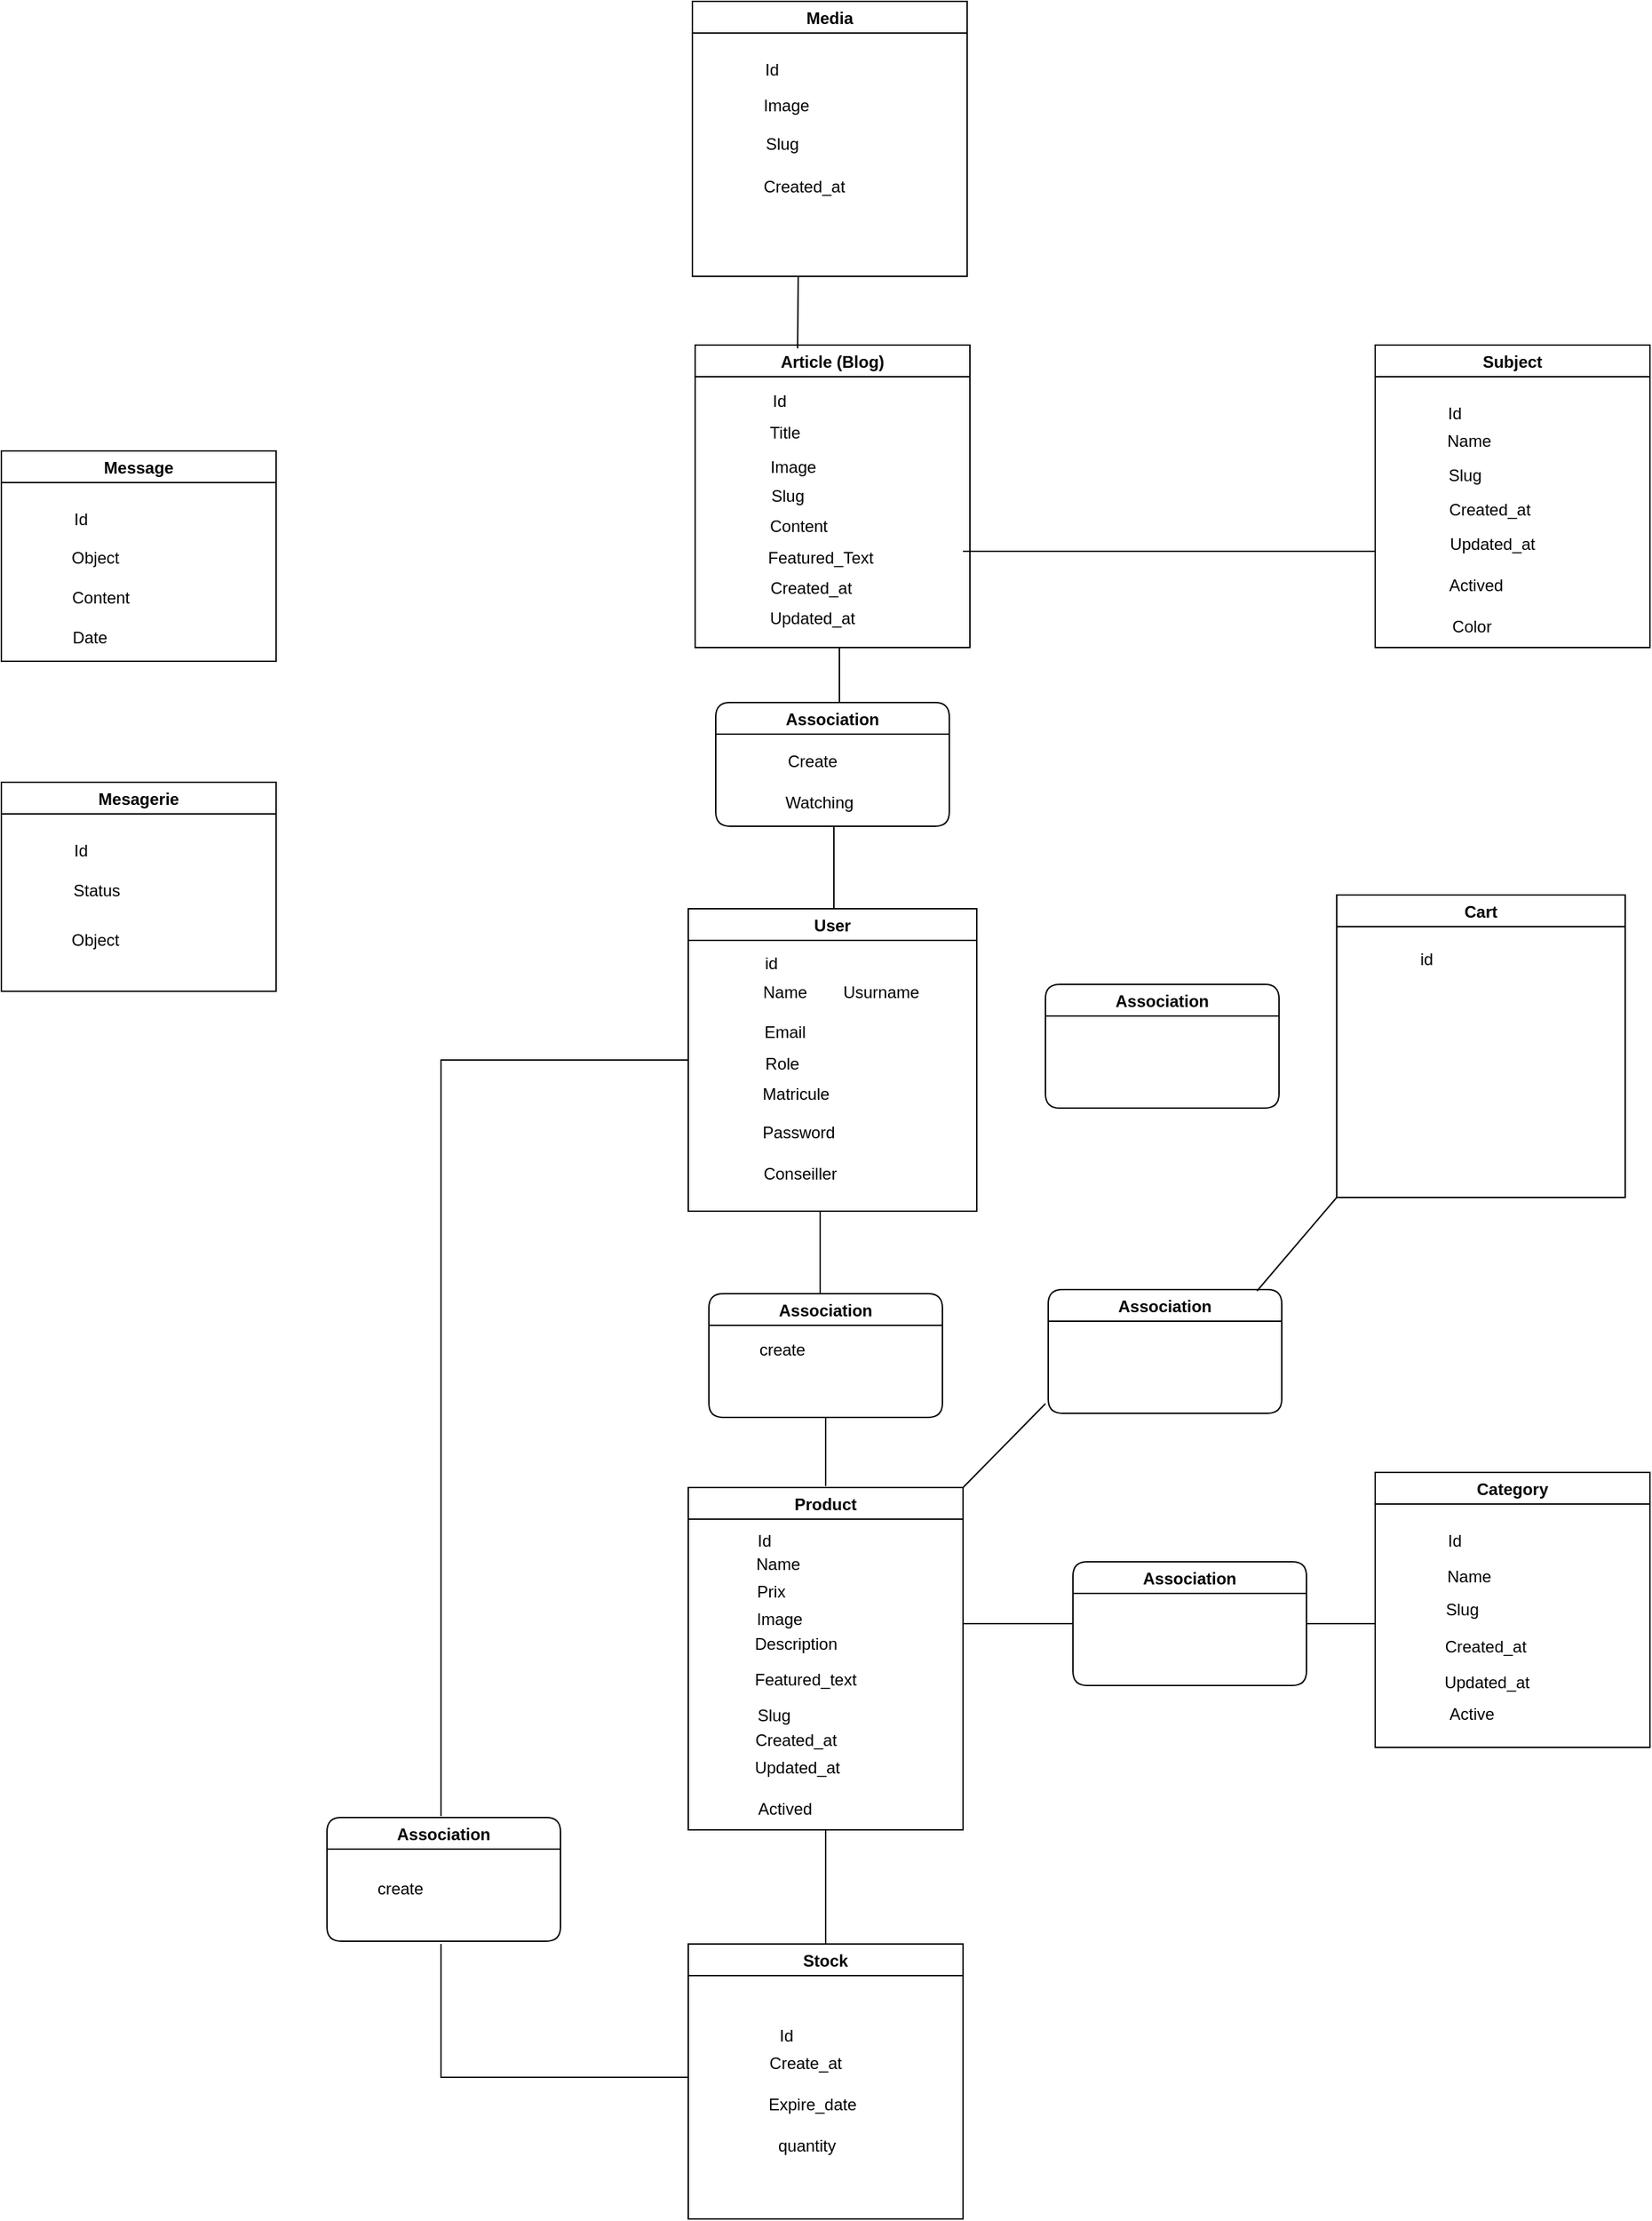 <mxfile version="22.1.18" type="github">
  <diagram id="-cj11i8ElzjxEUUUS1FS" name="Page-1">
    <mxGraphModel dx="2350" dy="2074" grid="1" gridSize="10" guides="1" tooltips="1" connect="1" arrows="1" fold="1" page="1" pageScale="1" pageWidth="850" pageHeight="1100" math="0" shadow="0">
      <root>
        <mxCell id="0" />
        <mxCell id="1" parent="0" />
        <mxCell id="e08KyJqX-MXGUBv71Hv4-2" value="Product" style="swimlane;" parent="1" vertex="1">
          <mxGeometry x="100" y="161" width="200" height="249" as="geometry" />
        </mxCell>
        <mxCell id="e08KyJqX-MXGUBv71Hv4-11" value="Id" style="text;html=1;align=center;verticalAlign=middle;resizable=0;points=[];autosize=1;strokeColor=none;fillColor=none;" parent="e08KyJqX-MXGUBv71Hv4-2" vertex="1">
          <mxGeometry x="40" y="29" width="30" height="20" as="geometry" />
        </mxCell>
        <mxCell id="e08KyJqX-MXGUBv71Hv4-12" value="Name" style="text;html=1;align=center;verticalAlign=middle;resizable=0;points=[];autosize=1;strokeColor=none;fillColor=none;" parent="e08KyJqX-MXGUBv71Hv4-2" vertex="1">
          <mxGeometry x="40" y="46" width="50" height="20" as="geometry" />
        </mxCell>
        <mxCell id="e08KyJqX-MXGUBv71Hv4-13" value="Slug" style="text;html=1;align=center;verticalAlign=middle;resizable=0;points=[];autosize=1;strokeColor=none;fillColor=none;" parent="e08KyJqX-MXGUBv71Hv4-2" vertex="1">
          <mxGeometry x="42" y="156" width="40" height="20" as="geometry" />
        </mxCell>
        <mxCell id="e08KyJqX-MXGUBv71Hv4-15" value="Description" style="text;html=1;align=center;verticalAlign=middle;resizable=0;points=[];autosize=1;strokeColor=none;fillColor=none;" parent="e08KyJqX-MXGUBv71Hv4-2" vertex="1">
          <mxGeometry x="38" y="99" width="80" height="30" as="geometry" />
        </mxCell>
        <mxCell id="cWcVKITDj5nMCINKGUTs-30" value="Actived" style="text;html=1;align=center;verticalAlign=middle;resizable=0;points=[];autosize=1;strokeColor=none;fillColor=none;" vertex="1" parent="e08KyJqX-MXGUBv71Hv4-2">
          <mxGeometry x="40" y="219" width="60" height="30" as="geometry" />
        </mxCell>
        <mxCell id="e08KyJqX-MXGUBv71Hv4-3" value="Category" style="swimlane;" parent="1" vertex="1">
          <mxGeometry x="600" y="150" width="200" height="200" as="geometry">
            <mxRectangle x="600" y="160" width="80" height="23" as="alternateBounds" />
          </mxGeometry>
        </mxCell>
        <mxCell id="e08KyJqX-MXGUBv71Hv4-8" value="Id" style="text;html=1;align=left;verticalAlign=middle;resizable=0;points=[];autosize=1;strokeColor=none;fillColor=none;" parent="e08KyJqX-MXGUBv71Hv4-3" vertex="1">
          <mxGeometry x="51" y="40" width="30" height="20" as="geometry" />
        </mxCell>
        <mxCell id="e08KyJqX-MXGUBv71Hv4-10" value="Name" style="text;html=1;align=center;verticalAlign=middle;resizable=0;points=[];autosize=1;strokeColor=none;fillColor=none;" parent="e08KyJqX-MXGUBv71Hv4-3" vertex="1">
          <mxGeometry x="43" y="66" width="50" height="20" as="geometry" />
        </mxCell>
        <mxCell id="e08KyJqX-MXGUBv71Hv4-4" value="Association" style="swimlane;gradientColor=none;rounded=1;startSize=23;" parent="1" vertex="1">
          <mxGeometry x="380" y="215" width="170" height="90" as="geometry" />
        </mxCell>
        <mxCell id="e08KyJqX-MXGUBv71Hv4-5" value="" style="endArrow=none;html=1;rounded=0;exitX=1;exitY=0.5;exitDx=0;exitDy=0;" parent="1" source="e08KyJqX-MXGUBv71Hv4-4" edge="1">
          <mxGeometry width="50" height="50" relative="1" as="geometry">
            <mxPoint x="540" y="285" as="sourcePoint" />
            <mxPoint x="600" y="260" as="targetPoint" />
          </mxGeometry>
        </mxCell>
        <mxCell id="e08KyJqX-MXGUBv71Hv4-14" value="" style="endArrow=none;html=1;rounded=0;entryX=0;entryY=0.5;entryDx=0;entryDy=0;" parent="1" target="e08KyJqX-MXGUBv71Hv4-4" edge="1">
          <mxGeometry width="50" height="50" relative="1" as="geometry">
            <mxPoint x="300" y="260" as="sourcePoint" />
            <mxPoint x="380" y="250" as="targetPoint" />
          </mxGeometry>
        </mxCell>
        <mxCell id="e08KyJqX-MXGUBv71Hv4-19" value="Created_at" style="text;html=1;align=center;verticalAlign=middle;resizable=0;points=[];autosize=1;strokeColor=none;fillColor=none;" parent="1" vertex="1">
          <mxGeometry x="645" y="267" width="70" height="20" as="geometry" />
        </mxCell>
        <mxCell id="e08KyJqX-MXGUBv71Hv4-20" value="Created_at" style="text;html=1;align=center;verticalAlign=middle;resizable=0;points=[];autosize=1;strokeColor=none;fillColor=none;" parent="1" vertex="1">
          <mxGeometry x="143" y="335" width="70" height="20" as="geometry" />
        </mxCell>
        <mxCell id="e08KyJqX-MXGUBv71Hv4-21" value="Slug" style="text;html=1;align=center;verticalAlign=middle;resizable=0;points=[];autosize=1;strokeColor=none;fillColor=none;" parent="1" vertex="1">
          <mxGeometry x="643" y="240" width="40" height="20" as="geometry" />
        </mxCell>
        <mxCell id="e08KyJqX-MXGUBv71Hv4-22" value="Stock" style="swimlane;rounded=0;gradientColor=none;" parent="1" vertex="1">
          <mxGeometry x="100" y="493" width="200" height="200" as="geometry" />
        </mxCell>
        <mxCell id="e08KyJqX-MXGUBv71Hv4-33" value="quantity" style="text;html=1;align=center;verticalAlign=middle;resizable=0;points=[];autosize=1;strokeColor=none;fillColor=none;" parent="e08KyJqX-MXGUBv71Hv4-22" vertex="1">
          <mxGeometry x="56" y="137" width="60" height="20" as="geometry" />
        </mxCell>
        <mxCell id="e08KyJqX-MXGUBv71Hv4-34" value="Expire_date" style="text;html=1;align=center;verticalAlign=middle;resizable=0;points=[];autosize=1;strokeColor=none;fillColor=none;" parent="e08KyJqX-MXGUBv71Hv4-22" vertex="1">
          <mxGeometry x="50" y="107" width="80" height="20" as="geometry" />
        </mxCell>
        <mxCell id="e08KyJqX-MXGUBv71Hv4-31" value="Create_at" style="text;html=1;align=center;verticalAlign=middle;resizable=0;points=[];autosize=1;strokeColor=none;fillColor=none;" parent="e08KyJqX-MXGUBv71Hv4-22" vertex="1">
          <mxGeometry x="50" y="77" width="70" height="20" as="geometry" />
        </mxCell>
        <mxCell id="e08KyJqX-MXGUBv71Hv4-30" value="Id" style="text;html=1;align=center;verticalAlign=middle;resizable=0;points=[];autosize=1;strokeColor=none;fillColor=none;" parent="e08KyJqX-MXGUBv71Hv4-22" vertex="1">
          <mxGeometry x="56" y="57" width="30" height="20" as="geometry" />
        </mxCell>
        <mxCell id="e08KyJqX-MXGUBv71Hv4-23" value="" style="endArrow=none;html=1;rounded=0;entryX=0.5;entryY=1;entryDx=0;entryDy=0;" parent="1" source="e08KyJqX-MXGUBv71Hv4-22" target="e08KyJqX-MXGUBv71Hv4-2" edge="1">
          <mxGeometry width="50" height="50" relative="1" as="geometry">
            <mxPoint x="154" y="420" as="sourcePoint" />
            <mxPoint x="190" y="360" as="targetPoint" />
          </mxGeometry>
        </mxCell>
        <mxCell id="e08KyJqX-MXGUBv71Hv4-24" value="User" style="swimlane;rounded=0;gradientColor=none;" parent="1" vertex="1">
          <mxGeometry x="100" y="-260" width="210" height="220" as="geometry" />
        </mxCell>
        <mxCell id="e08KyJqX-MXGUBv71Hv4-28" value="Email" style="text;html=1;align=center;verticalAlign=middle;resizable=0;points=[];autosize=1;strokeColor=none;fillColor=none;" parent="e08KyJqX-MXGUBv71Hv4-24" vertex="1">
          <mxGeometry x="45" y="75" width="50" height="30" as="geometry" />
        </mxCell>
        <mxCell id="e08KyJqX-MXGUBv71Hv4-29" value="Role" style="text;html=1;align=center;verticalAlign=middle;resizable=0;points=[];autosize=1;strokeColor=none;fillColor=none;" parent="e08KyJqX-MXGUBv71Hv4-24" vertex="1">
          <mxGeometry x="48" y="103" width="40" height="20" as="geometry" />
        </mxCell>
        <mxCell id="e08KyJqX-MXGUBv71Hv4-27" value="Name" style="text;html=1;align=center;verticalAlign=middle;resizable=0;points=[];autosize=1;strokeColor=none;fillColor=none;" parent="e08KyJqX-MXGUBv71Hv4-24" vertex="1">
          <mxGeometry x="40" y="46" width="60" height="30" as="geometry" />
        </mxCell>
        <mxCell id="e08KyJqX-MXGUBv71Hv4-26" value="id" style="text;html=1;align=center;verticalAlign=middle;resizable=0;points=[];autosize=1;strokeColor=none;fillColor=none;" parent="e08KyJqX-MXGUBv71Hv4-24" vertex="1">
          <mxGeometry x="50" y="30" width="20" height="20" as="geometry" />
        </mxCell>
        <mxCell id="cWcVKITDj5nMCINKGUTs-21" value="Matricule" style="text;html=1;align=center;verticalAlign=middle;resizable=0;points=[];autosize=1;strokeColor=none;fillColor=none;" vertex="1" parent="e08KyJqX-MXGUBv71Hv4-24">
          <mxGeometry x="43" y="120" width="70" height="30" as="geometry" />
        </mxCell>
        <mxCell id="cWcVKITDj5nMCINKGUTs-22" value="Usurname" style="text;html=1;align=center;verticalAlign=middle;resizable=0;points=[];autosize=1;strokeColor=none;fillColor=none;" vertex="1" parent="e08KyJqX-MXGUBv71Hv4-24">
          <mxGeometry x="100" y="46" width="80" height="30" as="geometry" />
        </mxCell>
        <mxCell id="e08KyJqX-MXGUBv71Hv4-25" value="" style="endArrow=none;html=1;rounded=0;" parent="1" edge="1">
          <mxGeometry width="50" height="50" relative="1" as="geometry">
            <mxPoint x="200" y="160" as="sourcePoint" />
            <mxPoint x="200" y="110" as="targetPoint" />
          </mxGeometry>
        </mxCell>
        <mxCell id="e08KyJqX-MXGUBv71Hv4-32" value="Updated_at" style="text;html=1;align=center;verticalAlign=middle;resizable=0;points=[];autosize=1;strokeColor=none;fillColor=none;" parent="1" vertex="1">
          <mxGeometry x="134" y="350" width="90" height="30" as="geometry" />
        </mxCell>
        <mxCell id="e08KyJqX-MXGUBv71Hv4-35" value="Association" style="swimlane;gradientColor=none;rounded=1;startSize=23;" parent="1" vertex="1">
          <mxGeometry x="115" y="20" width="170" height="90" as="geometry" />
        </mxCell>
        <mxCell id="e08KyJqX-MXGUBv71Hv4-36" value="" style="endArrow=none;html=1;rounded=0;" parent="1" edge="1">
          <mxGeometry width="50" height="50" relative="1" as="geometry">
            <mxPoint x="196" y="20" as="sourcePoint" />
            <mxPoint x="196" y="-40" as="targetPoint" />
          </mxGeometry>
        </mxCell>
        <mxCell id="e08KyJqX-MXGUBv71Hv4-37" value="Cart" style="swimlane;rounded=0;gradientColor=none;" parent="1" vertex="1">
          <mxGeometry x="572" y="-270" width="210" height="220" as="geometry" />
        </mxCell>
        <mxCell id="e08KyJqX-MXGUBv71Hv4-41" value="id" style="text;html=1;align=center;verticalAlign=middle;resizable=0;points=[];autosize=1;strokeColor=none;fillColor=none;" parent="e08KyJqX-MXGUBv71Hv4-37" vertex="1">
          <mxGeometry x="55" y="37" width="20" height="20" as="geometry" />
        </mxCell>
        <mxCell id="e08KyJqX-MXGUBv71Hv4-42" value="Association" style="swimlane;gradientColor=none;rounded=1;startSize=23;" parent="1" vertex="1">
          <mxGeometry x="360" y="-205" width="170" height="90" as="geometry" />
        </mxCell>
        <mxCell id="e08KyJqX-MXGUBv71Hv4-43" value="Association" style="swimlane;gradientColor=none;rounded=1;startSize=23;" parent="1" vertex="1">
          <mxGeometry x="362" y="17" width="170" height="90" as="geometry" />
        </mxCell>
        <mxCell id="e08KyJqX-MXGUBv71Hv4-44" value="" style="endArrow=none;html=1;rounded=0;entryX=0;entryY=1;entryDx=0;entryDy=0;exitX=0.894;exitY=0.011;exitDx=0;exitDy=0;exitPerimeter=0;" parent="1" source="e08KyJqX-MXGUBv71Hv4-43" target="e08KyJqX-MXGUBv71Hv4-37" edge="1">
          <mxGeometry width="50" height="50" relative="1" as="geometry">
            <mxPoint x="420" y="70" as="sourcePoint" />
            <mxPoint x="470" y="20" as="targetPoint" />
          </mxGeometry>
        </mxCell>
        <mxCell id="e08KyJqX-MXGUBv71Hv4-45" value="" style="endArrow=none;html=1;rounded=0;exitX=1;exitY=0;exitDx=0;exitDy=0;" parent="1" source="e08KyJqX-MXGUBv71Hv4-2" edge="1">
          <mxGeometry width="50" height="50" relative="1" as="geometry">
            <mxPoint x="420" y="70" as="sourcePoint" />
            <mxPoint x="360" y="100" as="targetPoint" />
          </mxGeometry>
        </mxCell>
        <mxCell id="cWcVKITDj5nMCINKGUTs-1" value="Association" style="swimlane;gradientColor=none;rounded=1;startSize=23;" vertex="1" parent="1">
          <mxGeometry x="-163" y="401" width="170" height="90" as="geometry" />
        </mxCell>
        <mxCell id="cWcVKITDj5nMCINKGUTs-3" value="" style="endArrow=none;html=1;rounded=0;entryX=0;entryY=0.5;entryDx=0;entryDy=0;edgeStyle=orthogonalEdgeStyle;" edge="1" parent="1" target="e08KyJqX-MXGUBv71Hv4-24">
          <mxGeometry width="50" height="50" relative="1" as="geometry">
            <mxPoint x="-80" y="400" as="sourcePoint" />
            <mxPoint x="20" y="110" as="targetPoint" />
            <Array as="points">
              <mxPoint x="-80" y="-150" />
            </Array>
          </mxGeometry>
        </mxCell>
        <mxCell id="cWcVKITDj5nMCINKGUTs-4" value="" style="endArrow=none;html=1;rounded=0;edgeStyle=orthogonalEdgeStyle;" edge="1" parent="1">
          <mxGeometry width="50" height="50" relative="1" as="geometry">
            <mxPoint x="-80" y="493" as="sourcePoint" />
            <mxPoint x="100" y="590" as="targetPoint" />
            <Array as="points">
              <mxPoint x="-80" y="590" />
            </Array>
          </mxGeometry>
        </mxCell>
        <mxCell id="cWcVKITDj5nMCINKGUTs-5" value="Article (Blog)" style="swimlane;" vertex="1" parent="1">
          <mxGeometry x="105" y="-670" width="200" height="220" as="geometry" />
        </mxCell>
        <mxCell id="cWcVKITDj5nMCINKGUTs-6" value="Id" style="text;html=1;align=center;verticalAlign=middle;resizable=0;points=[];autosize=1;strokeColor=none;fillColor=none;" vertex="1" parent="cWcVKITDj5nMCINKGUTs-5">
          <mxGeometry x="46" y="31" width="30" height="20" as="geometry" />
        </mxCell>
        <mxCell id="cWcVKITDj5nMCINKGUTs-7" value="Title" style="text;html=1;align=center;verticalAlign=middle;resizable=0;points=[];autosize=1;strokeColor=none;fillColor=none;" vertex="1" parent="cWcVKITDj5nMCINKGUTs-5">
          <mxGeometry x="40" y="49" width="50" height="30" as="geometry" />
        </mxCell>
        <mxCell id="cWcVKITDj5nMCINKGUTs-8" value="Slug" style="text;html=1;align=center;verticalAlign=middle;resizable=0;points=[];autosize=1;strokeColor=none;fillColor=none;" vertex="1" parent="cWcVKITDj5nMCINKGUTs-5">
          <mxGeometry x="47" y="100" width="40" height="20" as="geometry" />
        </mxCell>
        <mxCell id="cWcVKITDj5nMCINKGUTs-9" value="Content" style="text;html=1;align=center;verticalAlign=middle;resizable=0;points=[];autosize=1;strokeColor=none;fillColor=none;" vertex="1" parent="cWcVKITDj5nMCINKGUTs-5">
          <mxGeometry x="40" y="117" width="70" height="30" as="geometry" />
        </mxCell>
        <mxCell id="cWcVKITDj5nMCINKGUTs-18" value="Featured_Text" style="text;html=1;align=center;verticalAlign=middle;resizable=0;points=[];autosize=1;strokeColor=none;fillColor=none;" vertex="1" parent="cWcVKITDj5nMCINKGUTs-5">
          <mxGeometry x="41" y="140" width="100" height="30" as="geometry" />
        </mxCell>
        <mxCell id="cWcVKITDj5nMCINKGUTs-48" value="" style="endArrow=none;html=1;rounded=0;" edge="1" parent="cWcVKITDj5nMCINKGUTs-5">
          <mxGeometry width="50" height="50" relative="1" as="geometry">
            <mxPoint x="105" y="260" as="sourcePoint" />
            <mxPoint x="105" y="220" as="targetPoint" />
          </mxGeometry>
        </mxCell>
        <mxCell id="cWcVKITDj5nMCINKGUTs-10" value="Subject" style="swimlane;" vertex="1" parent="1">
          <mxGeometry x="600" y="-670" width="200" height="220" as="geometry">
            <mxRectangle x="600" y="160" width="80" height="23" as="alternateBounds" />
          </mxGeometry>
        </mxCell>
        <mxCell id="cWcVKITDj5nMCINKGUTs-11" value="Id" style="text;html=1;align=left;verticalAlign=middle;resizable=0;points=[];autosize=1;strokeColor=none;fillColor=none;" vertex="1" parent="cWcVKITDj5nMCINKGUTs-10">
          <mxGeometry x="51" y="40" width="30" height="20" as="geometry" />
        </mxCell>
        <mxCell id="cWcVKITDj5nMCINKGUTs-12" value="Name" style="text;html=1;align=center;verticalAlign=middle;resizable=0;points=[];autosize=1;strokeColor=none;fillColor=none;" vertex="1" parent="cWcVKITDj5nMCINKGUTs-10">
          <mxGeometry x="43" y="60" width="50" height="20" as="geometry" />
        </mxCell>
        <mxCell id="cWcVKITDj5nMCINKGUTs-13" value="Slug" style="text;html=1;align=center;verticalAlign=middle;resizable=0;points=[];autosize=1;strokeColor=none;fillColor=none;" vertex="1" parent="cWcVKITDj5nMCINKGUTs-10">
          <mxGeometry x="40" y="80" width="50" height="30" as="geometry" />
        </mxCell>
        <mxCell id="cWcVKITDj5nMCINKGUTs-14" value="Created_at" style="text;html=1;align=center;verticalAlign=middle;resizable=0;points=[];autosize=1;strokeColor=none;fillColor=none;" vertex="1" parent="cWcVKITDj5nMCINKGUTs-10">
          <mxGeometry x="43" y="105" width="80" height="30" as="geometry" />
        </mxCell>
        <mxCell id="cWcVKITDj5nMCINKGUTs-36" value="Updated_at" style="text;html=1;align=center;verticalAlign=middle;resizable=0;points=[];autosize=1;strokeColor=none;fillColor=none;" vertex="1" parent="cWcVKITDj5nMCINKGUTs-10">
          <mxGeometry x="40" y="130" width="90" height="30" as="geometry" />
        </mxCell>
        <mxCell id="cWcVKITDj5nMCINKGUTs-38" value="Actived" style="text;html=1;align=center;verticalAlign=middle;resizable=0;points=[];autosize=1;strokeColor=none;fillColor=none;" vertex="1" parent="cWcVKITDj5nMCINKGUTs-10">
          <mxGeometry x="43" y="160" width="60" height="30" as="geometry" />
        </mxCell>
        <mxCell id="cWcVKITDj5nMCINKGUTs-39" value="Color" style="text;html=1;align=center;verticalAlign=middle;resizable=0;points=[];autosize=1;strokeColor=none;fillColor=none;" vertex="1" parent="cWcVKITDj5nMCINKGUTs-10">
          <mxGeometry x="45" y="190" width="50" height="30" as="geometry" />
        </mxCell>
        <mxCell id="cWcVKITDj5nMCINKGUTs-15" value="Created_at" style="text;html=1;align=center;verticalAlign=middle;resizable=0;points=[];autosize=1;strokeColor=none;fillColor=none;" vertex="1" parent="1">
          <mxGeometry x="149" y="-508" width="80" height="30" as="geometry" />
        </mxCell>
        <mxCell id="cWcVKITDj5nMCINKGUTs-16" value="Updated_at" style="text;html=1;align=center;verticalAlign=middle;resizable=0;points=[];autosize=1;strokeColor=none;fillColor=none;" vertex="1" parent="1">
          <mxGeometry x="145" y="-486" width="90" height="30" as="geometry" />
        </mxCell>
        <mxCell id="cWcVKITDj5nMCINKGUTs-17" value="Image" style="text;html=1;align=center;verticalAlign=middle;resizable=0;points=[];autosize=1;strokeColor=none;fillColor=none;" vertex="1" parent="1">
          <mxGeometry x="146" y="-596" width="60" height="30" as="geometry" />
        </mxCell>
        <mxCell id="cWcVKITDj5nMCINKGUTs-19" value="Updated_at" style="text;html=1;align=center;verticalAlign=middle;resizable=0;points=[];autosize=1;strokeColor=none;fillColor=none;" vertex="1" parent="1">
          <mxGeometry x="636" y="288" width="90" height="30" as="geometry" />
        </mxCell>
        <mxCell id="cWcVKITDj5nMCINKGUTs-20" value="Active" style="text;html=1;align=center;verticalAlign=middle;resizable=0;points=[];autosize=1;strokeColor=none;fillColor=none;" vertex="1" parent="1">
          <mxGeometry x="640" y="311" width="60" height="30" as="geometry" />
        </mxCell>
        <mxCell id="cWcVKITDj5nMCINKGUTs-25" value="Password" style="text;html=1;align=center;verticalAlign=middle;resizable=0;points=[];autosize=1;strokeColor=none;fillColor=none;" vertex="1" parent="1">
          <mxGeometry x="140" y="-112" width="80" height="30" as="geometry" />
        </mxCell>
        <mxCell id="cWcVKITDj5nMCINKGUTs-26" value="Conseiller" style="text;html=1;align=center;verticalAlign=middle;resizable=0;points=[];autosize=1;strokeColor=none;fillColor=none;" vertex="1" parent="1">
          <mxGeometry x="141" y="-82" width="80" height="30" as="geometry" />
        </mxCell>
        <mxCell id="cWcVKITDj5nMCINKGUTs-27" value="Prix" style="text;html=1;align=center;verticalAlign=middle;resizable=0;points=[];autosize=1;strokeColor=none;fillColor=none;" vertex="1" parent="1">
          <mxGeometry x="140" y="222" width="40" height="30" as="geometry" />
        </mxCell>
        <mxCell id="cWcVKITDj5nMCINKGUTs-28" value="Image" style="text;html=1;align=center;verticalAlign=middle;resizable=0;points=[];autosize=1;strokeColor=none;fillColor=none;" vertex="1" parent="1">
          <mxGeometry x="136" y="242" width="60" height="30" as="geometry" />
        </mxCell>
        <mxCell id="cWcVKITDj5nMCINKGUTs-29" value="Featured_text" style="text;html=1;align=center;verticalAlign=middle;resizable=0;points=[];autosize=1;strokeColor=none;fillColor=none;" vertex="1" parent="1">
          <mxGeometry x="135" y="286" width="100" height="30" as="geometry" />
        </mxCell>
        <mxCell id="cWcVKITDj5nMCINKGUTs-31" value="Media" style="swimlane;" vertex="1" parent="1">
          <mxGeometry x="103" y="-920" width="200" height="200" as="geometry">
            <mxRectangle x="600" y="160" width="80" height="23" as="alternateBounds" />
          </mxGeometry>
        </mxCell>
        <mxCell id="cWcVKITDj5nMCINKGUTs-32" value="Id" style="text;html=1;align=left;verticalAlign=middle;resizable=0;points=[];autosize=1;strokeColor=none;fillColor=none;" vertex="1" parent="cWcVKITDj5nMCINKGUTs-31">
          <mxGeometry x="51" y="40" width="30" height="20" as="geometry" />
        </mxCell>
        <mxCell id="cWcVKITDj5nMCINKGUTs-33" value="Image" style="text;html=1;align=center;verticalAlign=middle;resizable=0;points=[];autosize=1;strokeColor=none;fillColor=none;" vertex="1" parent="cWcVKITDj5nMCINKGUTs-31">
          <mxGeometry x="38" y="61" width="60" height="30" as="geometry" />
        </mxCell>
        <mxCell id="cWcVKITDj5nMCINKGUTs-34" value="Slug" style="text;html=1;align=center;verticalAlign=middle;resizable=0;points=[];autosize=1;strokeColor=none;fillColor=none;" vertex="1" parent="cWcVKITDj5nMCINKGUTs-31">
          <mxGeometry x="40" y="89" width="50" height="30" as="geometry" />
        </mxCell>
        <mxCell id="cWcVKITDj5nMCINKGUTs-35" value="Created_at" style="text;html=1;align=center;verticalAlign=middle;resizable=0;points=[];autosize=1;strokeColor=none;fillColor=none;" vertex="1" parent="cWcVKITDj5nMCINKGUTs-31">
          <mxGeometry x="41" y="120" width="80" height="30" as="geometry" />
        </mxCell>
        <mxCell id="cWcVKITDj5nMCINKGUTs-37" value="" style="endArrow=none;html=1;rounded=0;exitX=0.373;exitY=0.011;exitDx=0;exitDy=0;exitPerimeter=0;" edge="1" parent="1" source="cWcVKITDj5nMCINKGUTs-5">
          <mxGeometry width="50" height="50" relative="1" as="geometry">
            <mxPoint x="420" y="-740" as="sourcePoint" />
            <mxPoint x="180" y="-720" as="targetPoint" />
          </mxGeometry>
        </mxCell>
        <mxCell id="cWcVKITDj5nMCINKGUTs-41" value="" style="endArrow=none;html=1;rounded=0;" edge="1" parent="1">
          <mxGeometry width="50" height="50" relative="1" as="geometry">
            <mxPoint x="300" y="-520" as="sourcePoint" />
            <mxPoint x="600" y="-520" as="targetPoint" />
          </mxGeometry>
        </mxCell>
        <mxCell id="cWcVKITDj5nMCINKGUTs-43" value="Association" style="swimlane;gradientColor=none;rounded=1;startSize=23;" vertex="1" parent="1">
          <mxGeometry x="120" y="-410" width="170" height="90" as="geometry" />
        </mxCell>
        <mxCell id="cWcVKITDj5nMCINKGUTs-44" value="" style="endArrow=none;html=1;rounded=0;" edge="1" parent="1">
          <mxGeometry width="50" height="50" relative="1" as="geometry">
            <mxPoint x="206" y="-260" as="sourcePoint" />
            <mxPoint x="206" y="-320" as="targetPoint" />
          </mxGeometry>
        </mxCell>
        <mxCell id="cWcVKITDj5nMCINKGUTs-46" value="Create" style="text;html=1;align=center;verticalAlign=middle;resizable=0;points=[];autosize=1;strokeColor=none;fillColor=none;" vertex="1" parent="1">
          <mxGeometry x="160" y="-382" width="60" height="30" as="geometry" />
        </mxCell>
        <mxCell id="cWcVKITDj5nMCINKGUTs-47" value="Watching" style="text;html=1;align=center;verticalAlign=middle;resizable=0;points=[];autosize=1;strokeColor=none;fillColor=none;" vertex="1" parent="1">
          <mxGeometry x="160" y="-352" width="70" height="30" as="geometry" />
        </mxCell>
        <mxCell id="cWcVKITDj5nMCINKGUTs-49" value="Message" style="swimlane;" vertex="1" parent="1">
          <mxGeometry x="-400" y="-593" width="200" height="153" as="geometry">
            <mxRectangle x="600" y="160" width="80" height="23" as="alternateBounds" />
          </mxGeometry>
        </mxCell>
        <mxCell id="cWcVKITDj5nMCINKGUTs-50" value="Id" style="text;html=1;align=left;verticalAlign=middle;resizable=0;points=[];autosize=1;strokeColor=none;fillColor=none;" vertex="1" parent="cWcVKITDj5nMCINKGUTs-49">
          <mxGeometry x="51" y="40" width="30" height="20" as="geometry" />
        </mxCell>
        <mxCell id="cWcVKITDj5nMCINKGUTs-51" value="Content" style="text;html=1;align=center;verticalAlign=middle;resizable=0;points=[];autosize=1;strokeColor=none;fillColor=none;" vertex="1" parent="cWcVKITDj5nMCINKGUTs-49">
          <mxGeometry x="37" y="92" width="70" height="30" as="geometry" />
        </mxCell>
        <mxCell id="cWcVKITDj5nMCINKGUTs-52" value="Object" style="text;html=1;align=center;verticalAlign=middle;resizable=0;points=[];autosize=1;strokeColor=none;fillColor=none;" vertex="1" parent="cWcVKITDj5nMCINKGUTs-49">
          <mxGeometry x="38" y="63" width="60" height="30" as="geometry" />
        </mxCell>
        <mxCell id="cWcVKITDj5nMCINKGUTs-54" value="Date" style="text;html=1;align=center;verticalAlign=middle;resizable=0;points=[];autosize=1;strokeColor=none;fillColor=none;" vertex="1" parent="cWcVKITDj5nMCINKGUTs-49">
          <mxGeometry x="39" y="121" width="50" height="30" as="geometry" />
        </mxCell>
        <mxCell id="cWcVKITDj5nMCINKGUTs-55" value="Mesagerie" style="swimlane;" vertex="1" parent="1">
          <mxGeometry x="-400" y="-352" width="200" height="152" as="geometry">
            <mxRectangle x="600" y="160" width="80" height="23" as="alternateBounds" />
          </mxGeometry>
        </mxCell>
        <mxCell id="cWcVKITDj5nMCINKGUTs-56" value="Id" style="text;html=1;align=left;verticalAlign=middle;resizable=0;points=[];autosize=1;strokeColor=none;fillColor=none;" vertex="1" parent="cWcVKITDj5nMCINKGUTs-55">
          <mxGeometry x="51" y="40" width="30" height="20" as="geometry" />
        </mxCell>
        <mxCell id="cWcVKITDj5nMCINKGUTs-58" value="Object" style="text;html=1;align=center;verticalAlign=middle;resizable=0;points=[];autosize=1;strokeColor=none;fillColor=none;" vertex="1" parent="cWcVKITDj5nMCINKGUTs-55">
          <mxGeometry x="38" y="100" width="60" height="30" as="geometry" />
        </mxCell>
        <mxCell id="cWcVKITDj5nMCINKGUTs-59" value="Status" style="text;html=1;align=center;verticalAlign=middle;resizable=0;points=[];autosize=1;strokeColor=none;fillColor=none;" vertex="1" parent="cWcVKITDj5nMCINKGUTs-55">
          <mxGeometry x="39" y="64" width="60" height="30" as="geometry" />
        </mxCell>
        <mxCell id="cWcVKITDj5nMCINKGUTs-60" value="create" style="text;html=1;align=center;verticalAlign=middle;resizable=0;points=[];autosize=1;strokeColor=none;fillColor=none;" vertex="1" parent="1">
          <mxGeometry x="-140" y="438" width="60" height="30" as="geometry" />
        </mxCell>
        <mxCell id="cWcVKITDj5nMCINKGUTs-61" value="create" style="text;html=1;align=center;verticalAlign=middle;resizable=0;points=[];autosize=1;strokeColor=none;fillColor=none;" vertex="1" parent="1">
          <mxGeometry x="138" y="46" width="60" height="30" as="geometry" />
        </mxCell>
      </root>
    </mxGraphModel>
  </diagram>
</mxfile>
